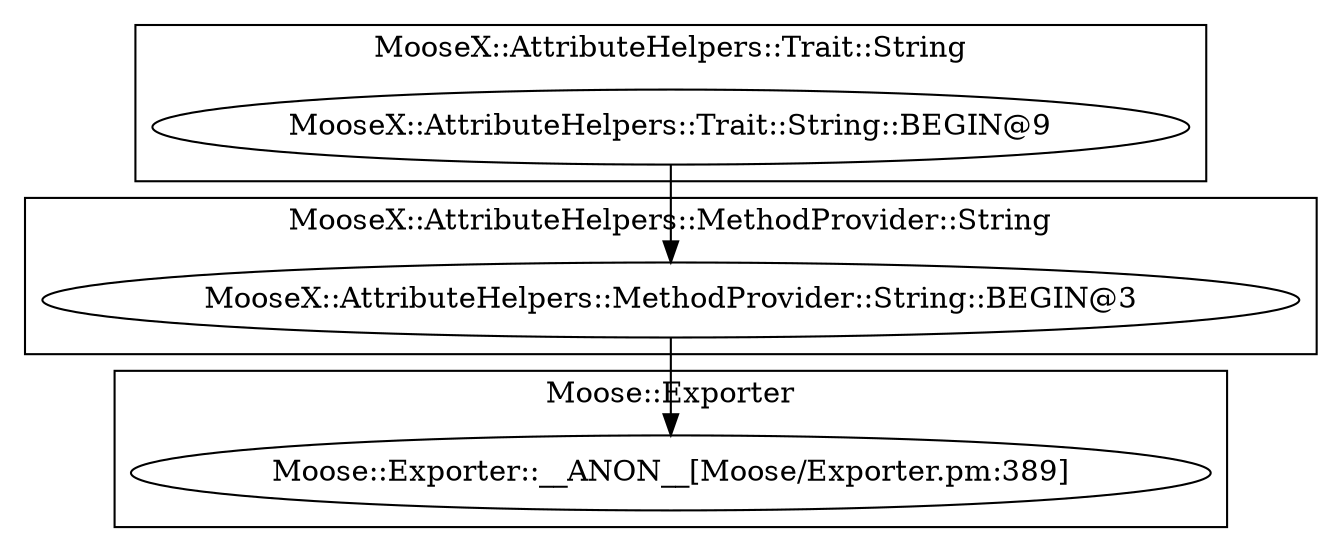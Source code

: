 digraph {
graph [overlap=false]
subgraph cluster_Moose_Exporter {
	label="Moose::Exporter";
	"Moose::Exporter::__ANON__[Moose/Exporter.pm:389]";
}
subgraph cluster_MooseX_AttributeHelpers_Trait_String {
	label="MooseX::AttributeHelpers::Trait::String";
	"MooseX::AttributeHelpers::Trait::String::BEGIN@9";
}
subgraph cluster_MooseX_AttributeHelpers_MethodProvider_String {
	label="MooseX::AttributeHelpers::MethodProvider::String";
	"MooseX::AttributeHelpers::MethodProvider::String::BEGIN@3";
}
"MooseX::AttributeHelpers::MethodProvider::String::BEGIN@3" -> "Moose::Exporter::__ANON__[Moose/Exporter.pm:389]";
"MooseX::AttributeHelpers::Trait::String::BEGIN@9" -> "MooseX::AttributeHelpers::MethodProvider::String::BEGIN@3";
}
